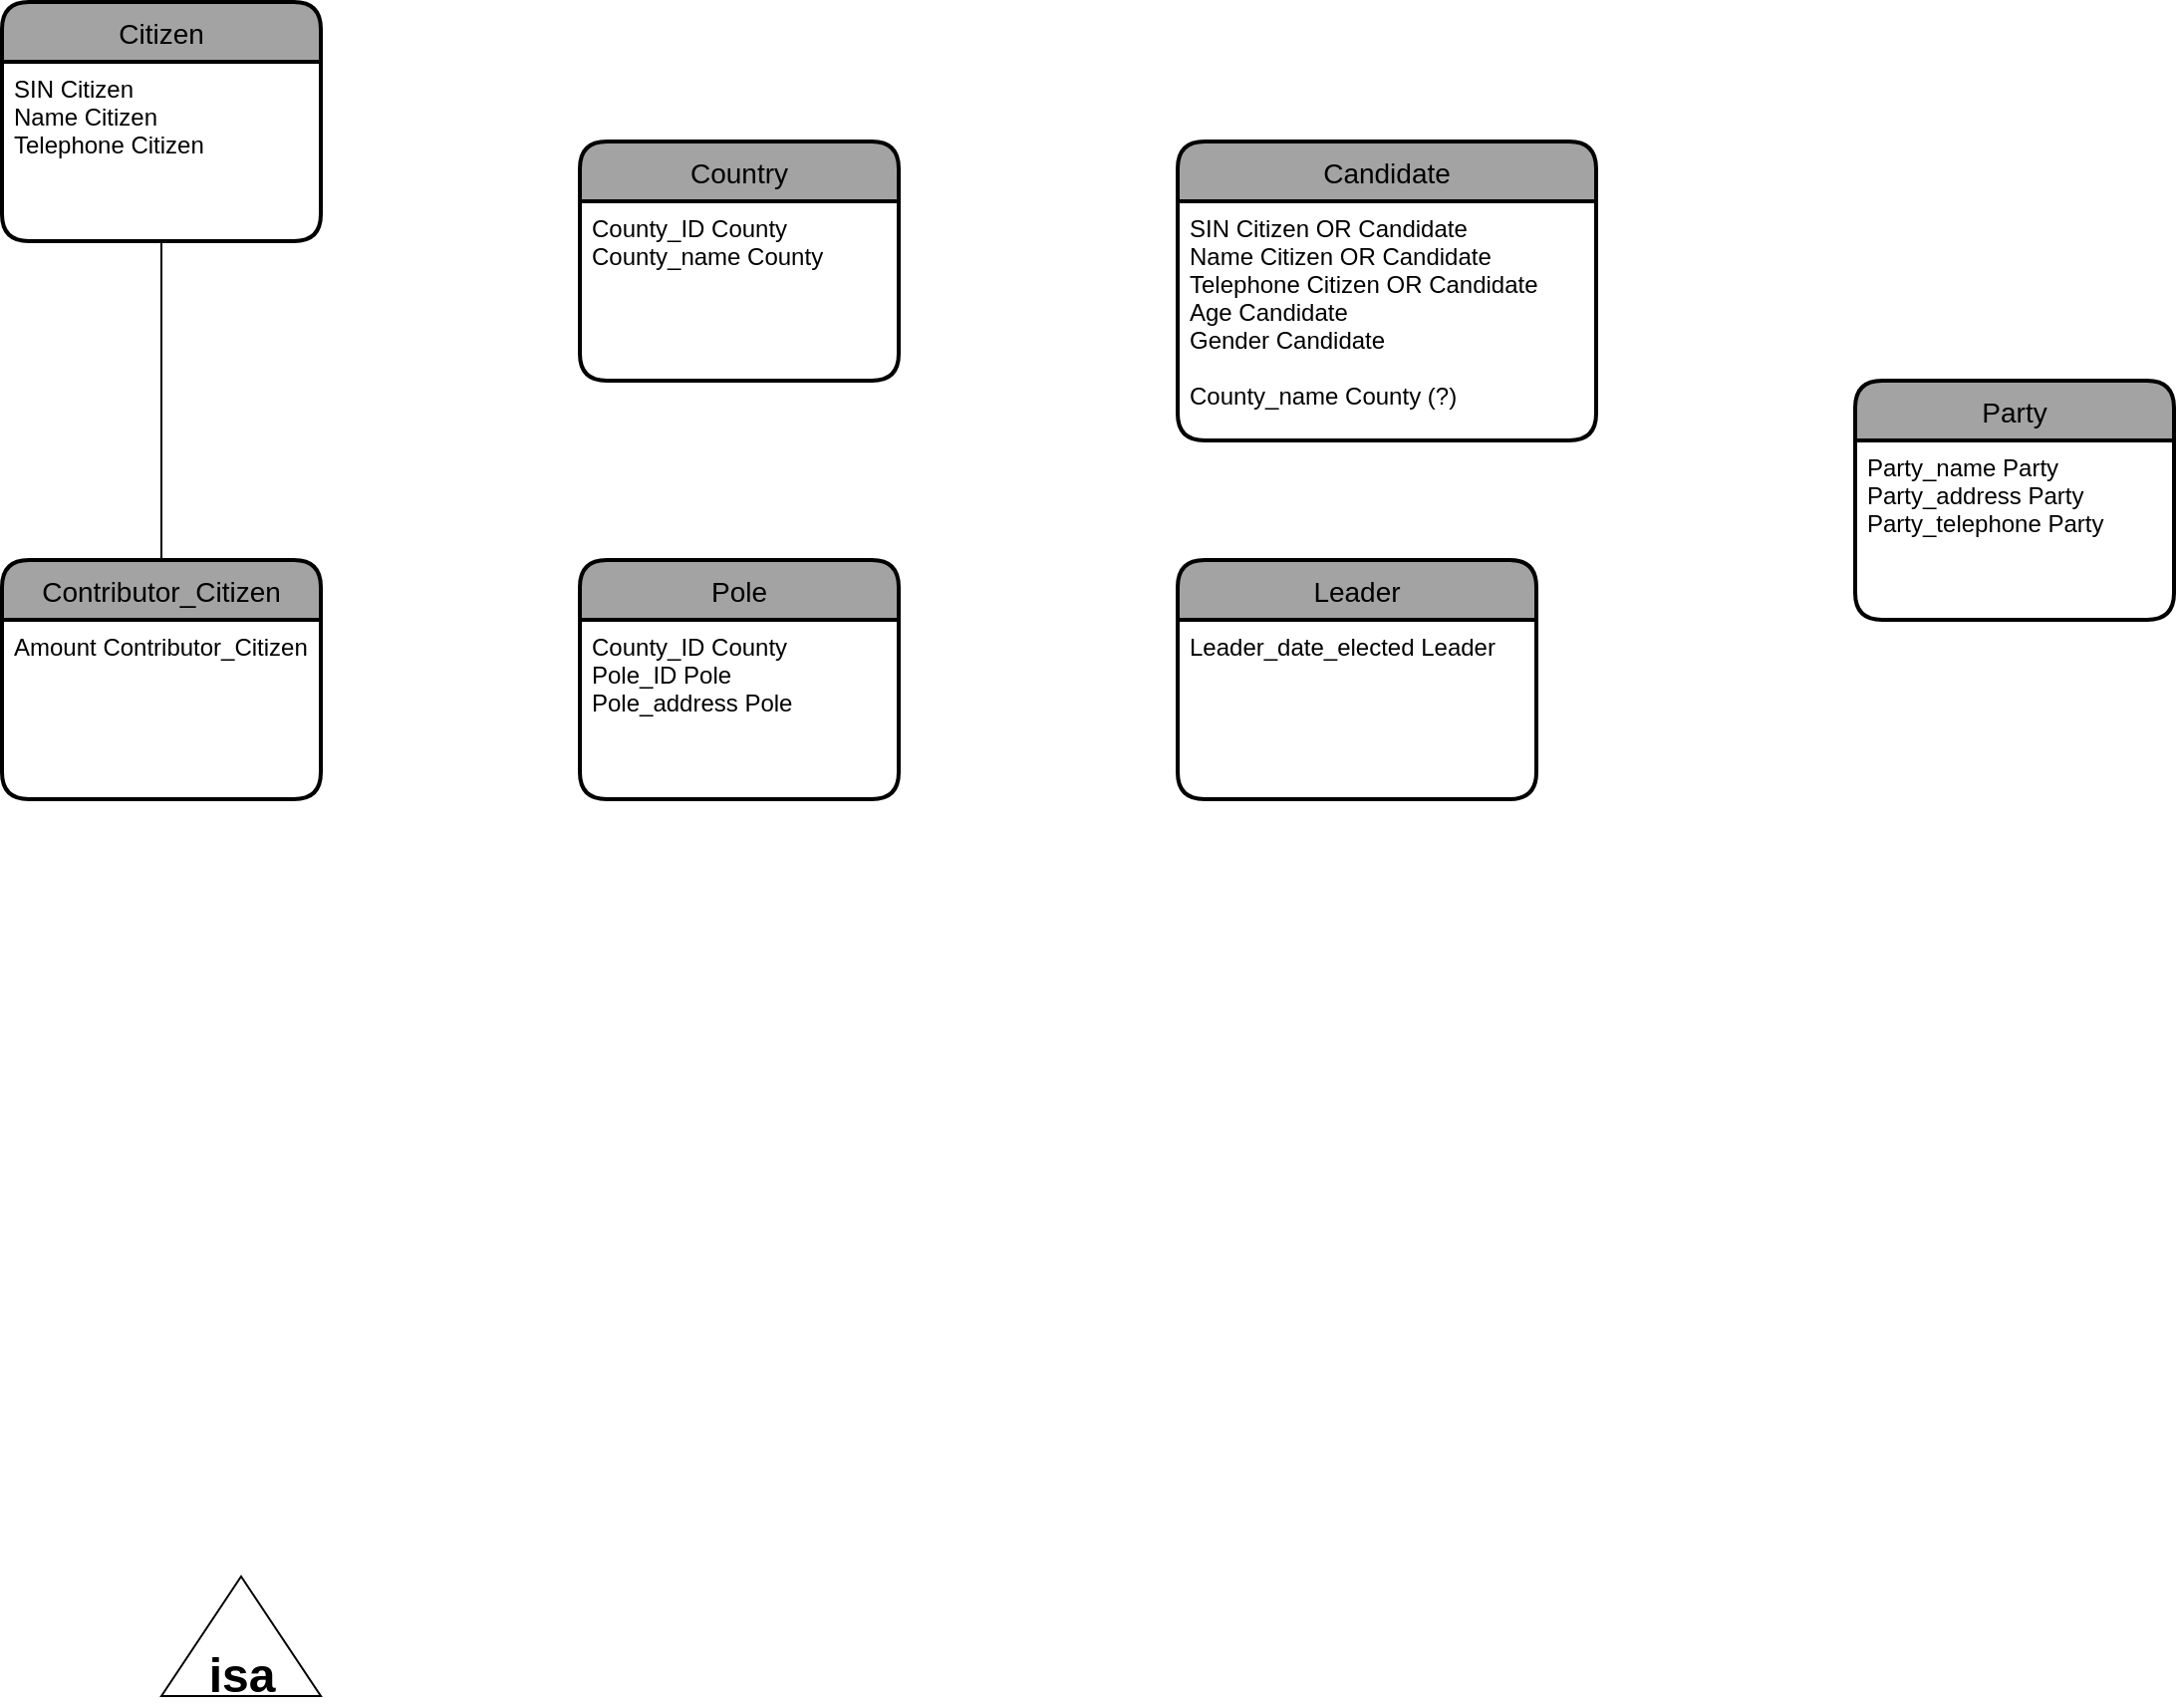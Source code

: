<mxfile version="16.5.2" type="github">
  <diagram id="R2lEEEUBdFMjLlhIrx00" name="Page-1">
    <mxGraphModel dx="1433" dy="1593" grid="1" gridSize="10" guides="1" tooltips="1" connect="1" arrows="1" fold="1" page="1" pageScale="1" pageWidth="850" pageHeight="1100" math="0" shadow="0" extFonts="Permanent Marker^https://fonts.googleapis.com/css?family=Permanent+Marker">
      <root>
        <mxCell id="0" />
        <mxCell id="1" parent="0" />
        <mxCell id="XqF0fUAeafnoUtxTJQTS-1" value="Citizen" style="swimlane;childLayout=stackLayout;horizontal=1;startSize=30;horizontalStack=0;rounded=1;fontSize=14;fontStyle=0;strokeWidth=2;resizeParent=0;resizeLast=1;shadow=0;dashed=0;align=center;fillColor=#A3A3A3;" vertex="1" parent="1">
          <mxGeometry x="-400" y="-160" width="160" height="120" as="geometry" />
        </mxCell>
        <mxCell id="XqF0fUAeafnoUtxTJQTS-2" value="SIN Citizen&#xa;Name Citizen&#xa;Telephone Citizen" style="align=left;strokeColor=none;fillColor=none;spacingLeft=4;fontSize=12;verticalAlign=top;resizable=0;rotatable=0;part=1;" vertex="1" parent="XqF0fUAeafnoUtxTJQTS-1">
          <mxGeometry y="30" width="160" height="90" as="geometry" />
        </mxCell>
        <mxCell id="XqF0fUAeafnoUtxTJQTS-5" value="Country" style="swimlane;childLayout=stackLayout;horizontal=1;startSize=30;horizontalStack=0;rounded=1;fontSize=14;fontStyle=0;strokeWidth=2;resizeParent=0;resizeLast=1;shadow=0;dashed=0;align=center;fillColor=#A3A3A3;" vertex="1" parent="1">
          <mxGeometry x="-110" y="-90" width="160" height="120" as="geometry" />
        </mxCell>
        <mxCell id="XqF0fUAeafnoUtxTJQTS-6" value="County_ID County&#xa;County_name County&#xa;" style="align=left;strokeColor=none;fillColor=none;spacingLeft=4;fontSize=12;verticalAlign=top;resizable=0;rotatable=0;part=1;" vertex="1" parent="XqF0fUAeafnoUtxTJQTS-5">
          <mxGeometry y="30" width="160" height="90" as="geometry" />
        </mxCell>
        <mxCell id="XqF0fUAeafnoUtxTJQTS-7" value="Pole" style="swimlane;childLayout=stackLayout;horizontal=1;startSize=30;horizontalStack=0;rounded=1;fontSize=14;fontStyle=0;strokeWidth=2;resizeParent=0;resizeLast=1;shadow=0;dashed=0;align=center;fillColor=#A3A3A3;" vertex="1" parent="1">
          <mxGeometry x="-110" y="120" width="160" height="120" as="geometry" />
        </mxCell>
        <mxCell id="XqF0fUAeafnoUtxTJQTS-8" value="County_ID County&#xa;Pole_ID Pole&#xa;Pole_address Pole" style="align=left;strokeColor=none;fillColor=none;spacingLeft=4;fontSize=12;verticalAlign=top;resizable=0;rotatable=0;part=1;" vertex="1" parent="XqF0fUAeafnoUtxTJQTS-7">
          <mxGeometry y="30" width="160" height="90" as="geometry" />
        </mxCell>
        <mxCell id="XqF0fUAeafnoUtxTJQTS-15" value="Candidate" style="swimlane;childLayout=stackLayout;horizontal=1;startSize=30;horizontalStack=0;rounded=1;fontSize=14;fontStyle=0;strokeWidth=2;resizeParent=0;resizeLast=1;shadow=0;dashed=0;align=center;fillColor=#A3A3A3;" vertex="1" parent="1">
          <mxGeometry x="190" y="-90" width="210" height="150" as="geometry" />
        </mxCell>
        <mxCell id="XqF0fUAeafnoUtxTJQTS-16" value="SIN Citizen OR Candidate&#xa;Name Citizen OR Candidate&#xa;Telephone Citizen OR Candidate&#xa;Age Candidate&#xa;Gender Candidate&#xa;&#xa;County_name County (?)" style="align=left;strokeColor=none;fillColor=none;spacingLeft=4;fontSize=12;verticalAlign=top;resizable=0;rotatable=0;part=1;" vertex="1" parent="XqF0fUAeafnoUtxTJQTS-15">
          <mxGeometry y="30" width="210" height="120" as="geometry" />
        </mxCell>
        <mxCell id="XqF0fUAeafnoUtxTJQTS-19" value="Party" style="swimlane;childLayout=stackLayout;horizontal=1;startSize=30;horizontalStack=0;rounded=1;fontSize=14;fontStyle=0;strokeWidth=2;resizeParent=0;resizeLast=1;shadow=0;dashed=0;align=center;fillColor=#A3A3A3;" vertex="1" parent="1">
          <mxGeometry x="530" y="30" width="160" height="120" as="geometry" />
        </mxCell>
        <mxCell id="XqF0fUAeafnoUtxTJQTS-20" value="Party_name Party&#xa;Party_address Party&#xa;Party_telephone Party" style="align=left;strokeColor=none;fillColor=none;spacingLeft=4;fontSize=12;verticalAlign=top;resizable=0;rotatable=0;part=1;" vertex="1" parent="XqF0fUAeafnoUtxTJQTS-19">
          <mxGeometry y="30" width="160" height="90" as="geometry" />
        </mxCell>
        <mxCell id="XqF0fUAeafnoUtxTJQTS-21" value="Leader" style="swimlane;childLayout=stackLayout;horizontal=1;startSize=30;horizontalStack=0;rounded=1;fontSize=14;fontStyle=0;strokeWidth=2;resizeParent=0;resizeLast=1;shadow=0;dashed=0;align=center;fillColor=#A3A3A3;" vertex="1" parent="1">
          <mxGeometry x="190" y="120" width="180" height="120" as="geometry" />
        </mxCell>
        <mxCell id="XqF0fUAeafnoUtxTJQTS-22" value="Leader_date_elected Leader" style="align=left;strokeColor=none;fillColor=none;spacingLeft=4;fontSize=12;verticalAlign=top;resizable=0;rotatable=0;part=1;" vertex="1" parent="XqF0fUAeafnoUtxTJQTS-21">
          <mxGeometry y="30" width="180" height="90" as="geometry" />
        </mxCell>
        <mxCell id="XqF0fUAeafnoUtxTJQTS-24" value="Contributor_Citizen" style="swimlane;childLayout=stackLayout;horizontal=1;startSize=30;horizontalStack=0;rounded=1;fontSize=14;fontStyle=0;strokeWidth=2;resizeParent=0;resizeLast=1;shadow=0;dashed=0;align=center;fillColor=#A3A3A3;" vertex="1" parent="1">
          <mxGeometry x="-400" y="120" width="160" height="120" as="geometry" />
        </mxCell>
        <mxCell id="XqF0fUAeafnoUtxTJQTS-25" value="Amount Contributor_Citizen" style="align=left;strokeColor=none;fillColor=none;spacingLeft=4;fontSize=12;verticalAlign=top;resizable=0;rotatable=0;part=1;" vertex="1" parent="XqF0fUAeafnoUtxTJQTS-24">
          <mxGeometry y="30" width="160" height="90" as="geometry" />
        </mxCell>
        <mxCell id="XqF0fUAeafnoUtxTJQTS-33" value="" style="triangle;whiteSpace=wrap;html=1;fillColor=#FFFFFF;rotation=-90;align=center;" vertex="1" parent="1">
          <mxGeometry x="-310" y="620" width="60" height="80" as="geometry" />
        </mxCell>
        <mxCell id="XqF0fUAeafnoUtxTJQTS-34" value="&lt;b&gt;&lt;font style=&quot;font-size: 24px&quot;&gt;isa&lt;/font&gt;&lt;/b&gt;" style="text;html=1;align=center;verticalAlign=middle;resizable=0;points=[];autosize=1;strokeColor=none;fillColor=none;fontSize=14;" vertex="1" parent="1">
          <mxGeometry x="-305" y="665" width="50" height="30" as="geometry" />
        </mxCell>
        <mxCell id="XqF0fUAeafnoUtxTJQTS-37" value="" style="endArrow=none;html=1;rounded=0;fontSize=24;entryX=0.5;entryY=1;entryDx=0;entryDy=0;exitX=0.5;exitY=0;exitDx=0;exitDy=0;" edge="1" parent="1" source="XqF0fUAeafnoUtxTJQTS-24" target="XqF0fUAeafnoUtxTJQTS-2">
          <mxGeometry width="50" height="50" relative="1" as="geometry">
            <mxPoint x="-350" y="100" as="sourcePoint" />
            <mxPoint x="-300" y="50" as="targetPoint" />
          </mxGeometry>
        </mxCell>
      </root>
    </mxGraphModel>
  </diagram>
</mxfile>
